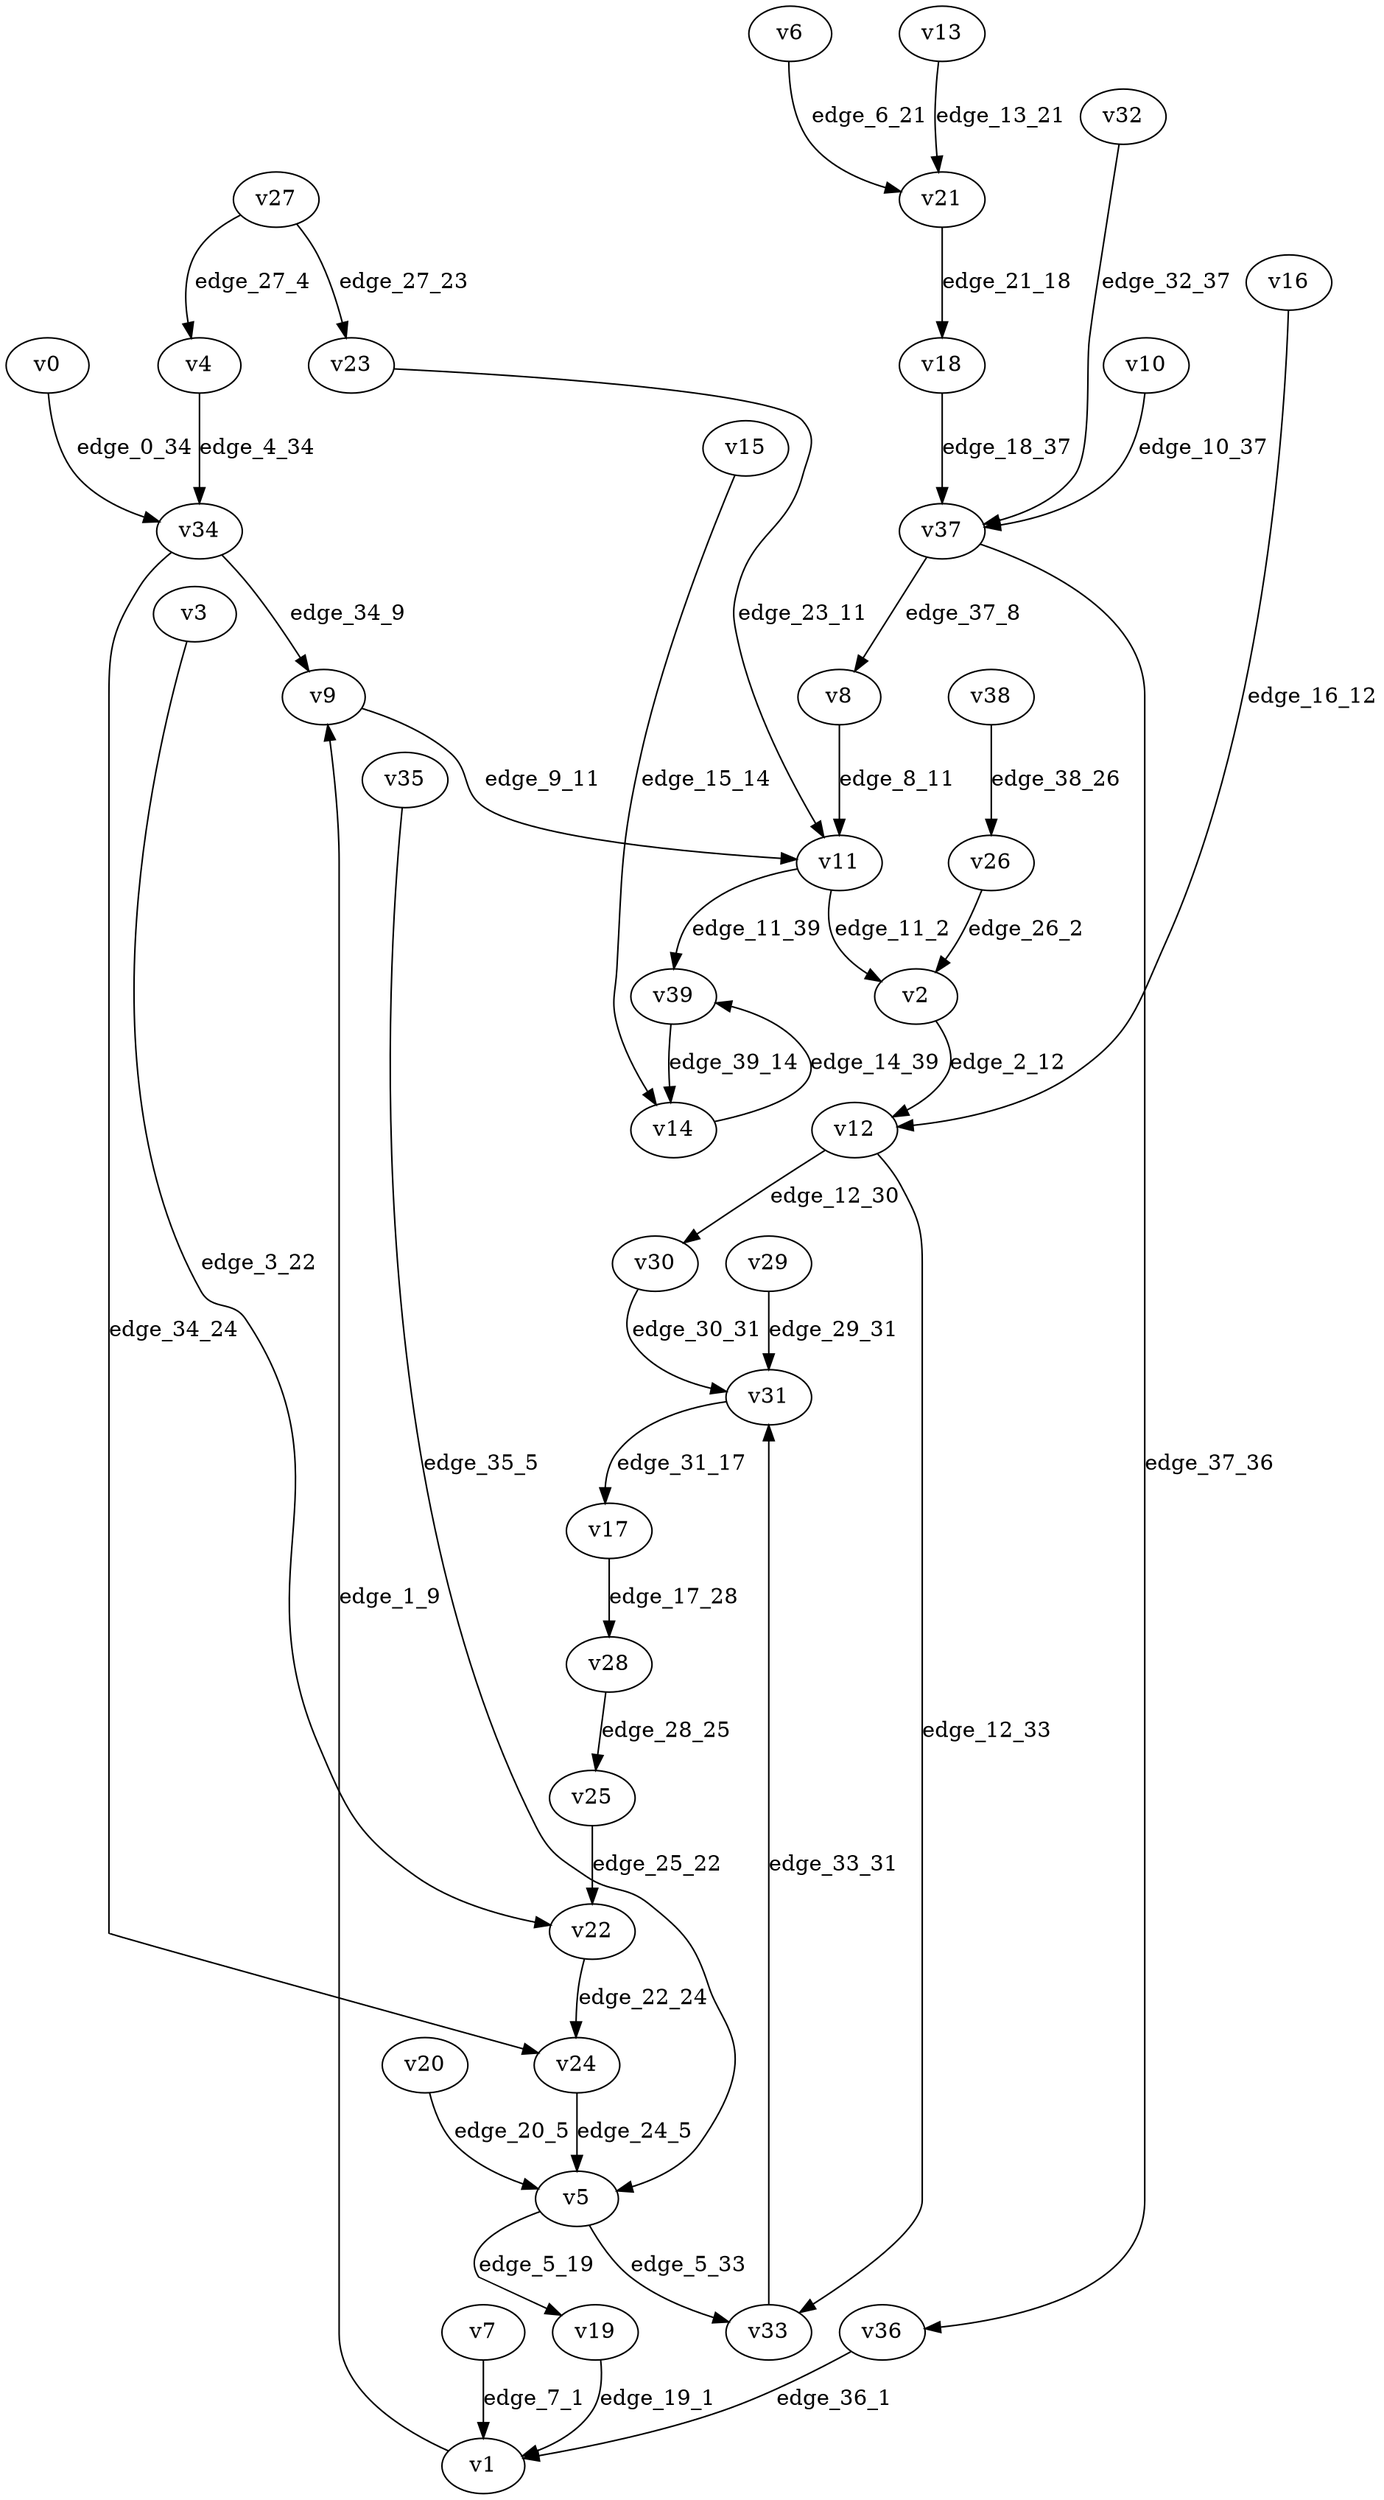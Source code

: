 digraph G {
    // Stochastic discounted game

    v0 [name="v0", player=0];
    v1 [name="v1", player=-1];
    v2 [name="v2", player=1];
    v3 [name="v3", player=1];
    v4 [name="v4", player=1];
    v5 [name="v5", player=-1];
    v6 [name="v6", player=1];
    v7 [name="v7", player=0];
    v8 [name="v8", player=1];
    v9 [name="v9", player=0];
    v10 [name="v10", player=1];
    v11 [name="v11", player=-1];
    v12 [name="v12", player=-1];
    v13 [name="v13", player=1];
    v14 [name="v14", player=-1];
    v15 [name="v15", player=0];
    v16 [name="v16", player=0];
    v17 [name="v17", player=1];
    v18 [name="v18", player=0];
    v19 [name="v19", player=1];
    v20 [name="v20", player=0];
    v21 [name="v21", player=-1];
    v22 [name="v22", player=-1];
    v23 [name="v23", player=1];
    v24 [name="v24", player=0];
    v25 [name="v25", player=1];
    v26 [name="v26", player=-1];
    v27 [name="v27", player=-1];
    v28 [name="v28", player=-1];
    v29 [name="v29", player=1];
    v30 [name="v30", player=1];
    v31 [name="v31", player=-1];
    v32 [name="v32", player=0];
    v33 [name="v33", player=0];
    v34 [name="v34", player=-1];
    v35 [name="v35", player=1];
    v36 [name="v36", player=0];
    v37 [name="v37", player=-1];
    v38 [name="v38", player=0];
    v39 [name="v39", player=0];

    v0 -> v34 [label="edge_0_34", weight=1.157377, discount=0.134271];
    v1 -> v9 [label="edge_1_9", probability=1.000000];
    v2 -> v12 [label="edge_2_12", weight=-3.365563, discount=0.857339];
    v3 -> v22 [label="edge_3_22", weight=-6.998431, discount=0.367162];
    v4 -> v34 [label="edge_4_34", weight=4.563278, discount=0.566198];
    v5 -> v33 [label="edge_5_33", probability=0.369392];
    v5 -> v19 [label="edge_5_19", probability=0.630608];
    v6 -> v21 [label="edge_6_21", weight=7.020337, discount=0.765009];
    v7 -> v1 [label="edge_7_1", weight=2.506925, discount=0.541435];
    v8 -> v11 [label="edge_8_11", weight=3.755148, discount=0.785272];
    v9 -> v11 [label="edge_9_11", weight=-2.470816, discount=0.258780];
    v10 -> v37 [label="edge_10_37", weight=2.992088, discount=0.533776];
    v11 -> v39 [label="edge_11_39", probability=0.446309];
    v11 -> v2 [label="edge_11_2", probability=0.553691];
    v12 -> v33 [label="edge_12_33", probability=0.648022];
    v12 -> v30 [label="edge_12_30", probability=0.351978];
    v13 -> v21 [label="edge_13_21", weight=9.603627, discount=0.739013];
    v14 -> v39 [label="edge_14_39", probability=1.000000];
    v15 -> v14 [label="edge_15_14", weight=-0.951434, discount=0.834124];
    v16 -> v12 [label="edge_16_12", weight=-3.839905, discount=0.546214];
    v17 -> v28 [label="edge_17_28", weight=8.668070, discount=0.239754];
    v18 -> v37 [label="edge_18_37", weight=5.707484, discount=0.346871];
    v19 -> v1 [label="edge_19_1", weight=-9.155639, discount=0.408488];
    v20 -> v5 [label="edge_20_5", weight=2.042807, discount=0.242667];
    v21 -> v18 [label="edge_21_18", probability=1.000000];
    v22 -> v24 [label="edge_22_24", probability=1.000000];
    v23 -> v11 [label="edge_23_11", weight=-1.413624, discount=0.724157];
    v24 -> v5 [label="edge_24_5", weight=3.592213, discount=0.422076];
    v25 -> v22 [label="edge_25_22", weight=3.322086, discount=0.718583];
    v26 -> v2 [label="edge_26_2", probability=1.000000];
    v27 -> v4 [label="edge_27_4", probability=0.323565];
    v27 -> v23 [label="edge_27_23", probability=0.676435];
    v28 -> v25 [label="edge_28_25", probability=1.000000];
    v29 -> v31 [label="edge_29_31", weight=5.503760, discount=0.368602];
    v30 -> v31 [label="edge_30_31", weight=-1.091357, discount=0.302714];
    v31 -> v17 [label="edge_31_17", probability=1.000000];
    v32 -> v37 [label="edge_32_37", weight=-9.743990, discount=0.345811];
    v33 -> v31 [label="edge_33_31", weight=5.781560, discount=0.870340];
    v34 -> v24 [label="edge_34_24", probability=0.590978];
    v34 -> v9 [label="edge_34_9", probability=0.409022];
    v35 -> v5 [label="edge_35_5", weight=0.195246, discount=0.409963];
    v36 -> v1 [label="edge_36_1", weight=2.508664, discount=0.859443];
    v37 -> v36 [label="edge_37_36", probability=0.537840];
    v37 -> v8 [label="edge_37_8", probability=0.462160];
    v38 -> v26 [label="edge_38_26", weight=2.772944, discount=0.208650];
    v39 -> v14 [label="edge_39_14", weight=4.765899, discount=0.811586];
}